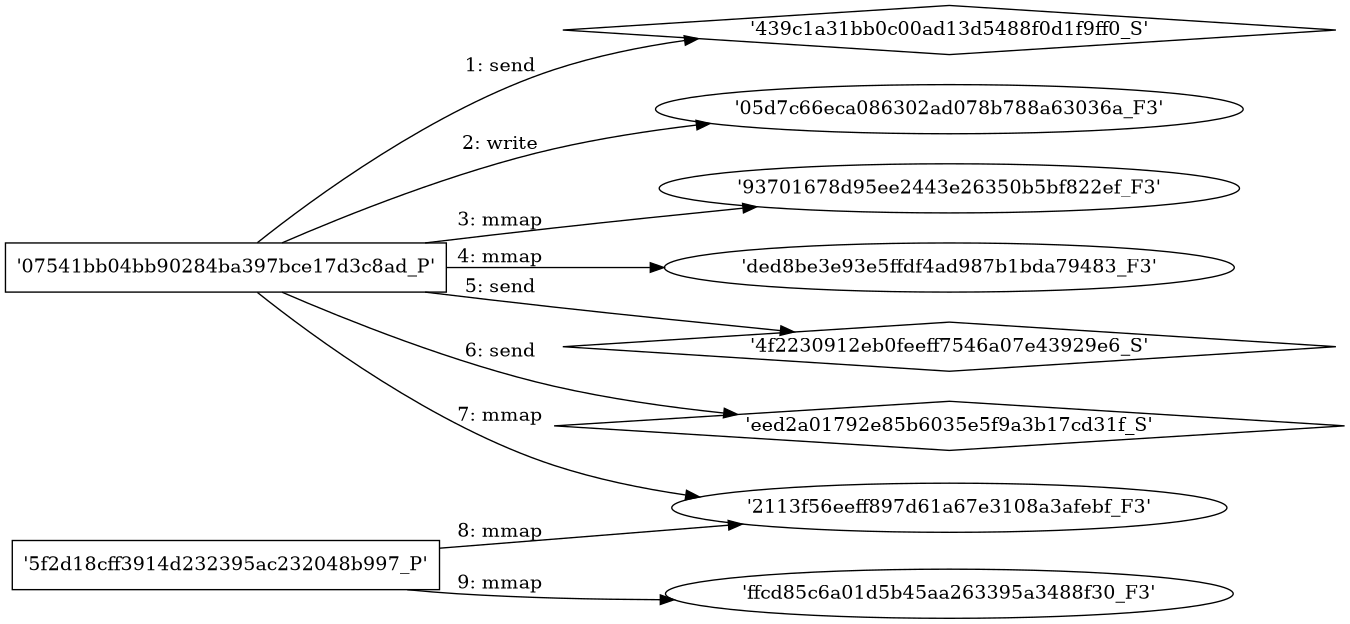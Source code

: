 digraph "D:\Learning\Paper\apt\基于CTI的攻击预警\Dataset\攻击图\ASGfromALLCTI\Wiper Malware - A Detection Deep Dive.dot" {
rankdir="LR"
size="9"
fixedsize="false"
splines="true"
nodesep=0.3
ranksep=0
fontsize=10
overlap="scalexy"
engine= "neato"
	"'439c1a31bb0c00ad13d5488f0d1f9ff0_S'" [node_type=Socket shape=diamond]
	"'07541bb04bb90284ba397bce17d3c8ad_P'" [node_type=Process shape=box]
	"'07541bb04bb90284ba397bce17d3c8ad_P'" -> "'439c1a31bb0c00ad13d5488f0d1f9ff0_S'" [label="1: send"]
	"'05d7c66eca086302ad078b788a63036a_F3'" [node_type=file shape=ellipse]
	"'07541bb04bb90284ba397bce17d3c8ad_P'" [node_type=Process shape=box]
	"'07541bb04bb90284ba397bce17d3c8ad_P'" -> "'05d7c66eca086302ad078b788a63036a_F3'" [label="2: write"]
	"'93701678d95ee2443e26350b5bf822ef_F3'" [node_type=file shape=ellipse]
	"'07541bb04bb90284ba397bce17d3c8ad_P'" [node_type=Process shape=box]
	"'07541bb04bb90284ba397bce17d3c8ad_P'" -> "'93701678d95ee2443e26350b5bf822ef_F3'" [label="3: mmap"]
	"'ded8be3e93e5ffdf4ad987b1bda79483_F3'" [node_type=file shape=ellipse]
	"'07541bb04bb90284ba397bce17d3c8ad_P'" [node_type=Process shape=box]
	"'07541bb04bb90284ba397bce17d3c8ad_P'" -> "'ded8be3e93e5ffdf4ad987b1bda79483_F3'" [label="4: mmap"]
	"'4f2230912eb0feeff7546a07e43929e6_S'" [node_type=Socket shape=diamond]
	"'07541bb04bb90284ba397bce17d3c8ad_P'" [node_type=Process shape=box]
	"'07541bb04bb90284ba397bce17d3c8ad_P'" -> "'4f2230912eb0feeff7546a07e43929e6_S'" [label="5: send"]
	"'eed2a01792e85b6035e5f9a3b17cd31f_S'" [node_type=Socket shape=diamond]
	"'07541bb04bb90284ba397bce17d3c8ad_P'" [node_type=Process shape=box]
	"'07541bb04bb90284ba397bce17d3c8ad_P'" -> "'eed2a01792e85b6035e5f9a3b17cd31f_S'" [label="6: send"]
	"'2113f56eeff897d61a67e3108a3afebf_F3'" [node_type=file shape=ellipse]
	"'07541bb04bb90284ba397bce17d3c8ad_P'" [node_type=Process shape=box]
	"'07541bb04bb90284ba397bce17d3c8ad_P'" -> "'2113f56eeff897d61a67e3108a3afebf_F3'" [label="7: mmap"]
	"'2113f56eeff897d61a67e3108a3afebf_F3'" [node_type=file shape=ellipse]
	"'5f2d18cff3914d232395ac232048b997_P'" [node_type=Process shape=box]
	"'5f2d18cff3914d232395ac232048b997_P'" -> "'2113f56eeff897d61a67e3108a3afebf_F3'" [label="8: mmap"]
	"'ffcd85c6a01d5b45aa263395a3488f30_F3'" [node_type=file shape=ellipse]
	"'5f2d18cff3914d232395ac232048b997_P'" [node_type=Process shape=box]
	"'5f2d18cff3914d232395ac232048b997_P'" -> "'ffcd85c6a01d5b45aa263395a3488f30_F3'" [label="9: mmap"]
}
